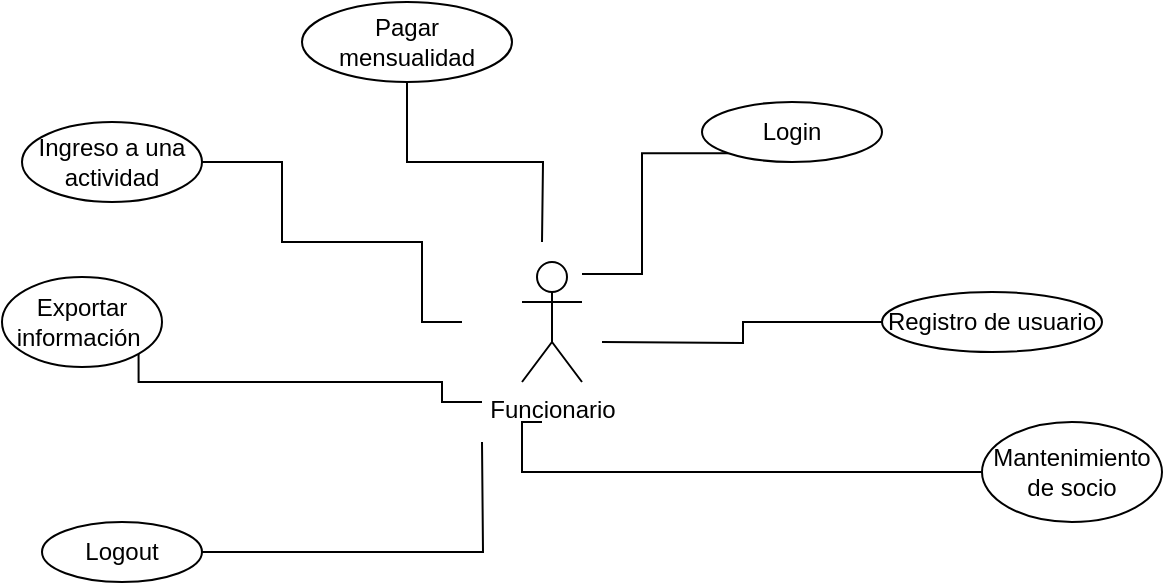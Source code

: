 <mxfile version="15.4.3" type="github">
  <diagram id="mvgFgjD-C_Mpvr5_gQOi" name="Page-1">
    <mxGraphModel dx="868" dy="482" grid="1" gridSize="10" guides="1" tooltips="1" connect="1" arrows="1" fold="1" page="1" pageScale="1" pageWidth="850" pageHeight="1100" math="0" shadow="0">
      <root>
        <mxCell id="0" />
        <mxCell id="1" parent="0" />
        <mxCell id="XFq0rDm_TGV1jl30GYLc-4" style="edgeStyle=orthogonalEdgeStyle;rounded=0;orthogonalLoop=1;jettySize=auto;html=1;entryX=0;entryY=1;entryDx=0;entryDy=0;endArrow=none;endFill=0;" parent="1" target="XFq0rDm_TGV1jl30GYLc-3" edge="1">
          <mxGeometry relative="1" as="geometry">
            <mxPoint x="530" y="216" as="sourcePoint" />
            <Array as="points">
              <mxPoint x="560" y="216" />
              <mxPoint x="560" y="156" />
            </Array>
          </mxGeometry>
        </mxCell>
        <mxCell id="XFq0rDm_TGV1jl30GYLc-1" value="Funcionario" style="shape=umlActor;verticalLabelPosition=bottom;verticalAlign=top;html=1;" parent="1" vertex="1">
          <mxGeometry x="500" y="210" width="30" height="60" as="geometry" />
        </mxCell>
        <mxCell id="XFq0rDm_TGV1jl30GYLc-3" value="Login" style="ellipse;whiteSpace=wrap;html=1;" parent="1" vertex="1">
          <mxGeometry x="590" y="130" width="90" height="30" as="geometry" />
        </mxCell>
        <mxCell id="XFq0rDm_TGV1jl30GYLc-6" style="edgeStyle=orthogonalEdgeStyle;rounded=0;orthogonalLoop=1;jettySize=auto;html=1;exitX=0;exitY=0.5;exitDx=0;exitDy=0;endArrow=none;endFill=0;" parent="1" source="XFq0rDm_TGV1jl30GYLc-5" edge="1">
          <mxGeometry relative="1" as="geometry">
            <mxPoint x="540" y="250" as="targetPoint" />
          </mxGeometry>
        </mxCell>
        <mxCell id="XFq0rDm_TGV1jl30GYLc-5" value="Registro de usuario" style="ellipse;whiteSpace=wrap;html=1;" parent="1" vertex="1">
          <mxGeometry x="680" y="225" width="110" height="30" as="geometry" />
        </mxCell>
        <mxCell id="XFq0rDm_TGV1jl30GYLc-8" style="edgeStyle=orthogonalEdgeStyle;rounded=0;orthogonalLoop=1;jettySize=auto;html=1;exitX=0;exitY=0.5;exitDx=0;exitDy=0;endArrow=none;endFill=0;" parent="1" source="XFq0rDm_TGV1jl30GYLc-7" edge="1">
          <mxGeometry relative="1" as="geometry">
            <mxPoint x="510" y="290" as="targetPoint" />
            <Array as="points">
              <mxPoint x="500" y="315" />
              <mxPoint x="500" y="290" />
            </Array>
          </mxGeometry>
        </mxCell>
        <mxCell id="XFq0rDm_TGV1jl30GYLc-7" value="Mantenimiento de socio" style="ellipse;whiteSpace=wrap;html=1;" parent="1" vertex="1">
          <mxGeometry x="730" y="290" width="90" height="50" as="geometry" />
        </mxCell>
        <mxCell id="XFq0rDm_TGV1jl30GYLc-10" style="edgeStyle=orthogonalEdgeStyle;rounded=0;orthogonalLoop=1;jettySize=auto;html=1;exitX=0.5;exitY=1;exitDx=0;exitDy=0;endArrow=none;endFill=0;" parent="1" source="XFq0rDm_TGV1jl30GYLc-9" edge="1">
          <mxGeometry relative="1" as="geometry">
            <mxPoint x="510" y="200" as="targetPoint" />
          </mxGeometry>
        </mxCell>
        <mxCell id="XFq0rDm_TGV1jl30GYLc-9" value="Pagar mensualidad" style="ellipse;whiteSpace=wrap;html=1;" parent="1" vertex="1">
          <mxGeometry x="390" y="80" width="105" height="40" as="geometry" />
        </mxCell>
        <mxCell id="XFq0rDm_TGV1jl30GYLc-12" style="edgeStyle=orthogonalEdgeStyle;rounded=0;orthogonalLoop=1;jettySize=auto;html=1;exitX=1;exitY=0.5;exitDx=0;exitDy=0;endArrow=none;endFill=0;" parent="1" source="XFq0rDm_TGV1jl30GYLc-11" edge="1">
          <mxGeometry relative="1" as="geometry">
            <mxPoint x="470" y="240" as="targetPoint" />
            <Array as="points">
              <mxPoint x="380" y="160" />
              <mxPoint x="380" y="200" />
              <mxPoint x="450" y="200" />
              <mxPoint x="450" y="240" />
            </Array>
          </mxGeometry>
        </mxCell>
        <mxCell id="XFq0rDm_TGV1jl30GYLc-11" value="Ingreso a una actividad" style="ellipse;whiteSpace=wrap;html=1;" parent="1" vertex="1">
          <mxGeometry x="250" y="140" width="90" height="40" as="geometry" />
        </mxCell>
        <mxCell id="XFq0rDm_TGV1jl30GYLc-15" style="edgeStyle=orthogonalEdgeStyle;rounded=0;orthogonalLoop=1;jettySize=auto;html=1;exitX=1;exitY=1;exitDx=0;exitDy=0;endArrow=none;endFill=0;" parent="1" source="XFq0rDm_TGV1jl30GYLc-14" edge="1">
          <mxGeometry relative="1" as="geometry">
            <mxPoint x="480" y="280" as="targetPoint" />
            <Array as="points">
              <mxPoint x="309" y="270" />
              <mxPoint x="460" y="270" />
              <mxPoint x="460" y="280" />
            </Array>
          </mxGeometry>
        </mxCell>
        <mxCell id="XFq0rDm_TGV1jl30GYLc-14" value="Exportar información&amp;nbsp;" style="ellipse;whiteSpace=wrap;html=1;" parent="1" vertex="1">
          <mxGeometry x="240" y="217.5" width="80" height="45" as="geometry" />
        </mxCell>
        <mxCell id="XFq0rDm_TGV1jl30GYLc-17" style="edgeStyle=orthogonalEdgeStyle;rounded=0;orthogonalLoop=1;jettySize=auto;html=1;exitX=1;exitY=0.5;exitDx=0;exitDy=0;endArrow=none;endFill=0;" parent="1" source="XFq0rDm_TGV1jl30GYLc-16" edge="1">
          <mxGeometry relative="1" as="geometry">
            <mxPoint x="480" y="300" as="targetPoint" />
          </mxGeometry>
        </mxCell>
        <mxCell id="XFq0rDm_TGV1jl30GYLc-16" value="Logout" style="ellipse;whiteSpace=wrap;html=1;" parent="1" vertex="1">
          <mxGeometry x="260" y="340" width="80" height="30" as="geometry" />
        </mxCell>
      </root>
    </mxGraphModel>
  </diagram>
</mxfile>
